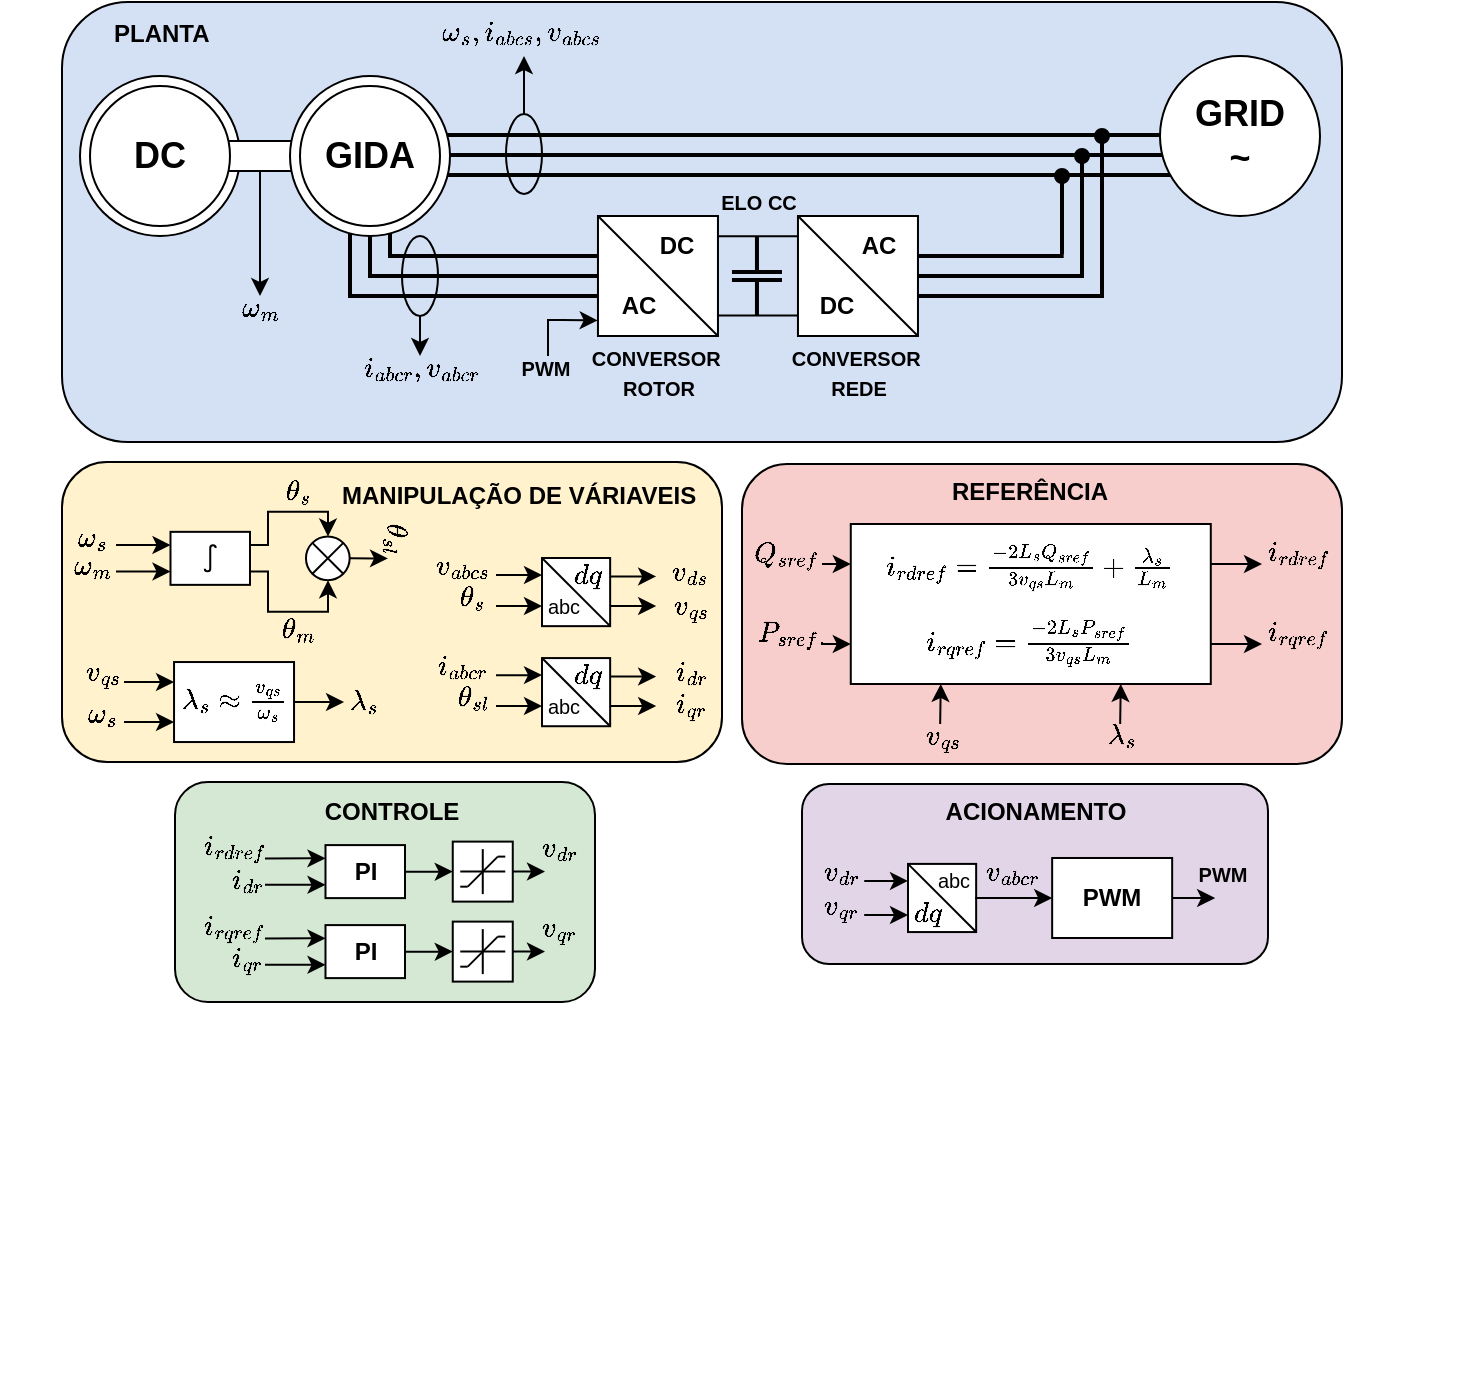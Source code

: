 <mxfile version="24.7.6">
  <diagram name="Página-1" id="I1N_2LX5mgsxKJud5I9W">
    <mxGraphModel dx="1050" dy="591" grid="1" gridSize="10" guides="1" tooltips="1" connect="1" arrows="1" fold="1" page="1" pageScale="1" pageWidth="827" pageHeight="1169" math="1" shadow="0">
      <root>
        <mxCell id="0" />
        <mxCell id="1" parent="0" />
        <mxCell id="CIPANo9I8YFjKITXplau-212" value="" style="rounded=1;whiteSpace=wrap;html=1;fillColor=#FFF2CC;" vertex="1" parent="1">
          <mxGeometry x="120" y="230" width="330" height="150" as="geometry" />
        </mxCell>
        <mxCell id="CIPANo9I8YFjKITXplau-211" value="" style="rounded=1;whiteSpace=wrap;html=1;fillColor=#D4E1F5;" vertex="1" parent="1">
          <mxGeometry x="120" width="640" height="220" as="geometry" />
        </mxCell>
        <mxCell id="xOHgtGZR5Rzq2IbuNZQh-37" value="" style="endArrow=none;html=1;rounded=0;strokeWidth=2;startArrow=oval;startFill=1;" parent="1" edge="1">
          <mxGeometry width="50" height="50" relative="1" as="geometry">
            <mxPoint x="620" y="87" as="sourcePoint" />
            <mxPoint x="620" y="126" as="targetPoint" />
          </mxGeometry>
        </mxCell>
        <mxCell id="xOHgtGZR5Rzq2IbuNZQh-38" value="" style="endArrow=none;html=1;rounded=0;strokeWidth=2;startArrow=oval;startFill=1;" parent="1" edge="1">
          <mxGeometry width="50" height="50" relative="1" as="geometry">
            <mxPoint x="630" y="77" as="sourcePoint" />
            <mxPoint x="630" y="138" as="targetPoint" />
          </mxGeometry>
        </mxCell>
        <mxCell id="xOHgtGZR5Rzq2IbuNZQh-39" value="" style="endArrow=none;html=1;rounded=0;strokeWidth=2;startArrow=oval;startFill=1;" parent="1" edge="1">
          <mxGeometry width="50" height="50" relative="1" as="geometry">
            <mxPoint x="640" y="67" as="sourcePoint" />
            <mxPoint x="640" y="147" as="targetPoint" />
          </mxGeometry>
        </mxCell>
        <mxCell id="xOHgtGZR5Rzq2IbuNZQh-43" value="" style="ellipse;whiteSpace=wrap;html=1;aspect=fixed;" parent="1" vertex="1">
          <mxGeometry x="129" y="37" width="80" height="80" as="geometry" />
        </mxCell>
        <mxCell id="xOHgtGZR5Rzq2IbuNZQh-44" value="" style="shape=process;whiteSpace=wrap;html=1;backgroundOutline=1;" parent="1" vertex="1">
          <mxGeometry x="199" y="69.5" width="40" height="15" as="geometry" />
        </mxCell>
        <mxCell id="xOHgtGZR5Rzq2IbuNZQh-45" value="DC" style="ellipse;whiteSpace=wrap;html=1;aspect=fixed;fontSize=18;fontStyle=1" parent="1" vertex="1">
          <mxGeometry x="134" y="42" width="70" height="70" as="geometry" />
        </mxCell>
        <mxCell id="xOHgtGZR5Rzq2IbuNZQh-9" value="" style="endArrow=none;html=1;rounded=0;strokeWidth=2;" parent="1" edge="1">
          <mxGeometry width="50" height="50" relative="1" as="geometry">
            <mxPoint x="284" y="77" as="sourcePoint" />
            <mxPoint x="284" y="127" as="targetPoint" />
          </mxGeometry>
        </mxCell>
        <mxCell id="xOHgtGZR5Rzq2IbuNZQh-10" value="" style="endArrow=none;html=1;rounded=0;strokeWidth=2;" parent="1" edge="1">
          <mxGeometry width="50" height="50" relative="1" as="geometry">
            <mxPoint x="274" y="77" as="sourcePoint" />
            <mxPoint x="274" y="137" as="targetPoint" />
          </mxGeometry>
        </mxCell>
        <mxCell id="xOHgtGZR5Rzq2IbuNZQh-11" value="" style="endArrow=none;html=1;rounded=0;strokeWidth=2;" parent="1" edge="1">
          <mxGeometry width="50" height="50" relative="1" as="geometry">
            <mxPoint x="264" y="77" as="sourcePoint" />
            <mxPoint x="264" y="147" as="targetPoint" />
          </mxGeometry>
        </mxCell>
        <mxCell id="xOHgtGZR5Rzq2IbuNZQh-112" value="" style="group" parent="1" vertex="1" connectable="0">
          <mxGeometry x="309" y="66.5" width="400" height="20" as="geometry" />
        </mxCell>
        <mxCell id="xOHgtGZR5Rzq2IbuNZQh-3" value="" style="endArrow=none;html=1;rounded=0;strokeWidth=2;" parent="xOHgtGZR5Rzq2IbuNZQh-112" edge="1">
          <mxGeometry width="50" height="50" relative="1" as="geometry">
            <mxPoint as="sourcePoint" />
            <mxPoint x="400" as="targetPoint" />
          </mxGeometry>
        </mxCell>
        <mxCell id="xOHgtGZR5Rzq2IbuNZQh-4" value="" style="endArrow=none;html=1;rounded=0;strokeWidth=2;" parent="xOHgtGZR5Rzq2IbuNZQh-112" edge="1">
          <mxGeometry width="50" height="50" relative="1" as="geometry">
            <mxPoint y="10" as="sourcePoint" />
            <mxPoint x="400" y="10" as="targetPoint" />
          </mxGeometry>
        </mxCell>
        <mxCell id="xOHgtGZR5Rzq2IbuNZQh-5" value="" style="endArrow=none;html=1;rounded=0;strokeWidth=2;" parent="xOHgtGZR5Rzq2IbuNZQh-112" edge="1">
          <mxGeometry width="50" height="50" relative="1" as="geometry">
            <mxPoint y="20" as="sourcePoint" />
            <mxPoint x="400" y="20" as="targetPoint" />
          </mxGeometry>
        </mxCell>
        <mxCell id="xOHgtGZR5Rzq2IbuNZQh-7" value="GRID&lt;div style=&quot;font-size: 18px;&quot;&gt;~&lt;/div&gt;" style="ellipse;whiteSpace=wrap;html=1;aspect=fixed;fontSize=18;fontStyle=1" parent="1" vertex="1">
          <mxGeometry x="669" y="27" width="80" height="80" as="geometry" />
        </mxCell>
        <mxCell id="xOHgtGZR5Rzq2IbuNZQh-40" value="" style="endArrow=none;html=1;rounded=0;strokeWidth=2;" parent="1" edge="1">
          <mxGeometry width="50" height="50" relative="1" as="geometry">
            <mxPoint x="620.843" y="127" as="sourcePoint" />
            <mxPoint x="511.831" y="127" as="targetPoint" />
          </mxGeometry>
        </mxCell>
        <mxCell id="xOHgtGZR5Rzq2IbuNZQh-41" value="" style="endArrow=none;html=1;rounded=0;strokeWidth=2;" parent="1" edge="1">
          <mxGeometry width="50" height="50" relative="1" as="geometry">
            <mxPoint x="630" y="137" as="sourcePoint" />
            <mxPoint x="494" y="137" as="targetPoint" />
          </mxGeometry>
        </mxCell>
        <mxCell id="xOHgtGZR5Rzq2IbuNZQh-42" value="" style="endArrow=none;html=1;rounded=0;strokeWidth=2;" parent="1" edge="1">
          <mxGeometry width="50" height="50" relative="1" as="geometry">
            <mxPoint x="641" y="147" as="sourcePoint" />
            <mxPoint x="509" y="147" as="targetPoint" />
          </mxGeometry>
        </mxCell>
        <mxCell id="xOHgtGZR5Rzq2IbuNZQh-113" value="" style="group" parent="1" vertex="1" connectable="0">
          <mxGeometry x="263" y="127" width="156" height="30" as="geometry" />
        </mxCell>
        <mxCell id="xOHgtGZR5Rzq2IbuNZQh-13" value="" style="endArrow=none;html=1;rounded=0;strokeWidth=2;" parent="xOHgtGZR5Rzq2IbuNZQh-113" edge="1">
          <mxGeometry width="50" height="50" relative="1" as="geometry">
            <mxPoint x="20" as="sourcePoint" />
            <mxPoint x="156" as="targetPoint" />
          </mxGeometry>
        </mxCell>
        <mxCell id="xOHgtGZR5Rzq2IbuNZQh-14" value="" style="endArrow=none;html=1;rounded=0;strokeWidth=2;" parent="xOHgtGZR5Rzq2IbuNZQh-113" edge="1">
          <mxGeometry width="50" height="50" relative="1" as="geometry">
            <mxPoint x="10" y="10" as="sourcePoint" />
            <mxPoint x="156" y="10" as="targetPoint" />
          </mxGeometry>
        </mxCell>
        <mxCell id="xOHgtGZR5Rzq2IbuNZQh-15" value="" style="endArrow=none;html=1;rounded=0;strokeWidth=2;" parent="xOHgtGZR5Rzq2IbuNZQh-113" edge="1">
          <mxGeometry width="50" height="50" relative="1" as="geometry">
            <mxPoint y="20" as="sourcePoint" />
            <mxPoint x="156" y="20" as="targetPoint" />
          </mxGeometry>
        </mxCell>
        <mxCell id="xOHgtGZR5Rzq2IbuNZQh-143" style="edgeStyle=orthogonalEdgeStyle;rounded=0;orthogonalLoop=1;jettySize=auto;html=1;exitX=0.5;exitY=1;exitDx=0;exitDy=0;" parent="xOHgtGZR5Rzq2IbuNZQh-113" source="xOHgtGZR5Rzq2IbuNZQh-138" edge="1">
          <mxGeometry relative="1" as="geometry">
            <mxPoint x="36" y="50" as="targetPoint" />
          </mxGeometry>
        </mxCell>
        <mxCell id="xOHgtGZR5Rzq2IbuNZQh-138" value="" style="ellipse;whiteSpace=wrap;html=1;fillColor=none;" parent="xOHgtGZR5Rzq2IbuNZQh-113" vertex="1">
          <mxGeometry x="27" y="-10" width="18" height="40" as="geometry" />
        </mxCell>
        <mxCell id="xOHgtGZR5Rzq2IbuNZQh-87" value="" style="group;fontStyle=1" parent="1" vertex="1" connectable="0">
          <mxGeometry x="387.98" y="107" width="160" height="60" as="geometry" />
        </mxCell>
        <mxCell id="xOHgtGZR5Rzq2IbuNZQh-24" value="" style="whiteSpace=wrap;html=1;aspect=fixed;" parent="xOHgtGZR5Rzq2IbuNZQh-87" vertex="1">
          <mxGeometry width="60" height="60" as="geometry" />
        </mxCell>
        <mxCell id="xOHgtGZR5Rzq2IbuNZQh-27" value="" style="endArrow=none;html=1;rounded=0;entryX=0;entryY=0;entryDx=0;entryDy=0;exitX=1;exitY=1;exitDx=0;exitDy=0;" parent="xOHgtGZR5Rzq2IbuNZQh-87" source="xOHgtGZR5Rzq2IbuNZQh-24" target="xOHgtGZR5Rzq2IbuNZQh-24" edge="1">
          <mxGeometry width="50" height="50" relative="1" as="geometry">
            <mxPoint x="20" y="20" as="sourcePoint" />
            <mxPoint x="70" y="-30" as="targetPoint" />
          </mxGeometry>
        </mxCell>
        <mxCell id="xOHgtGZR5Rzq2IbuNZQh-29" value="" style="endArrow=none;html=1;rounded=0;entryX=-0.002;entryY=0.169;entryDx=0;entryDy=0;entryPerimeter=0;exitX=1.007;exitY=0.169;exitDx=0;exitDy=0;exitPerimeter=0;" parent="xOHgtGZR5Rzq2IbuNZQh-87" source="xOHgtGZR5Rzq2IbuNZQh-24" target="xOHgtGZR5Rzq2IbuNZQh-26" edge="1">
          <mxGeometry width="50" height="50" relative="1" as="geometry">
            <mxPoint x="20" y="80" as="sourcePoint" />
            <mxPoint x="70" y="30" as="targetPoint" />
          </mxGeometry>
        </mxCell>
        <mxCell id="xOHgtGZR5Rzq2IbuNZQh-30" value="" style="endArrow=none;html=1;rounded=0;entryX=-0.002;entryY=0.169;entryDx=0;entryDy=0;entryPerimeter=0;exitX=1.007;exitY=0.169;exitDx=0;exitDy=0;exitPerimeter=0;" parent="xOHgtGZR5Rzq2IbuNZQh-87" edge="1">
          <mxGeometry width="50" height="50" relative="1" as="geometry">
            <mxPoint x="60" y="49.71" as="sourcePoint" />
            <mxPoint x="100" y="49.71" as="targetPoint" />
          </mxGeometry>
        </mxCell>
        <mxCell id="xOHgtGZR5Rzq2IbuNZQh-34" value="" style="pointerEvents=1;verticalLabelPosition=bottom;shadow=0;dashed=0;align=center;html=1;verticalAlign=top;shape=mxgraph.electrical.capacitors.capacitor_1;strokeWidth=2;rotation=90;" parent="xOHgtGZR5Rzq2IbuNZQh-87" vertex="1">
          <mxGeometry x="59.5" y="17.5" width="40" height="25" as="geometry" />
        </mxCell>
        <mxCell id="xOHgtGZR5Rzq2IbuNZQh-26" value="" style="whiteSpace=wrap;html=1;aspect=fixed;" parent="xOHgtGZR5Rzq2IbuNZQh-87" vertex="1">
          <mxGeometry x="100" width="60" height="60" as="geometry" />
        </mxCell>
        <mxCell id="xOHgtGZR5Rzq2IbuNZQh-28" value="" style="endArrow=none;html=1;rounded=0;entryX=0;entryY=0;entryDx=0;entryDy=0;exitX=1;exitY=1;exitDx=0;exitDy=0;" parent="xOHgtGZR5Rzq2IbuNZQh-87" edge="1">
          <mxGeometry width="50" height="50" relative="1" as="geometry">
            <mxPoint x="160" y="60" as="sourcePoint" />
            <mxPoint x="100" as="targetPoint" />
          </mxGeometry>
        </mxCell>
        <mxCell id="CIPANo9I8YFjKITXplau-1" value="AC" style="text;html=1;align=center;verticalAlign=middle;resizable=0;points=[];autosize=1;strokeColor=none;fillColor=none;fontStyle=1" vertex="1" parent="xOHgtGZR5Rzq2IbuNZQh-87">
          <mxGeometry y="30" width="40" height="30" as="geometry" />
        </mxCell>
        <mxCell id="CIPANo9I8YFjKITXplau-11" value="DC" style="text;html=1;align=center;verticalAlign=middle;resizable=0;points=[];autosize=1;strokeColor=none;fillColor=none;fontStyle=1" vertex="1" parent="xOHgtGZR5Rzq2IbuNZQh-87">
          <mxGeometry x="19.5" width="40" height="30" as="geometry" />
        </mxCell>
        <mxCell id="CIPANo9I8YFjKITXplau-12" value="AC" style="text;html=1;align=center;verticalAlign=middle;resizable=0;points=[];autosize=1;strokeColor=none;fillColor=none;fontStyle=1" vertex="1" parent="xOHgtGZR5Rzq2IbuNZQh-87">
          <mxGeometry x="120" width="40" height="30" as="geometry" />
        </mxCell>
        <mxCell id="CIPANo9I8YFjKITXplau-13" value="DC" style="text;html=1;align=center;verticalAlign=middle;resizable=0;points=[];autosize=1;strokeColor=none;fillColor=none;fontStyle=1" vertex="1" parent="xOHgtGZR5Rzq2IbuNZQh-87">
          <mxGeometry x="99.5" y="30" width="40" height="30" as="geometry" />
        </mxCell>
        <mxCell id="CIPANo9I8YFjKITXplau-36" value="&lt;font style=&quot;font-size: 10px;&quot;&gt;&lt;b&gt;ELO CC&lt;/b&gt;&lt;/font&gt;" style="text;html=1;align=center;verticalAlign=middle;resizable=0;points=[];autosize=1;strokeColor=none;fillColor=none;" vertex="1" parent="xOHgtGZR5Rzq2IbuNZQh-87">
          <mxGeometry x="50" y="-22" width="60" height="30" as="geometry" />
        </mxCell>
        <mxCell id="xOHgtGZR5Rzq2IbuNZQh-55" value="" style="group" parent="1" vertex="1" connectable="0">
          <mxGeometry x="234" y="37" width="80" height="80" as="geometry" />
        </mxCell>
        <mxCell id="xOHgtGZR5Rzq2IbuNZQh-2" value="" style="ellipse;whiteSpace=wrap;html=1;aspect=fixed;" parent="xOHgtGZR5Rzq2IbuNZQh-55" vertex="1">
          <mxGeometry width="80" height="80" as="geometry" />
        </mxCell>
        <mxCell id="xOHgtGZR5Rzq2IbuNZQh-46" value="GIDA" style="ellipse;whiteSpace=wrap;html=1;aspect=fixed;fontSize=18;fontStyle=1" parent="xOHgtGZR5Rzq2IbuNZQh-55" vertex="1">
          <mxGeometry x="5" y="5" width="70" height="70" as="geometry" />
        </mxCell>
        <mxCell id="xOHgtGZR5Rzq2IbuNZQh-89" style="edgeStyle=orthogonalEdgeStyle;rounded=0;orthogonalLoop=1;jettySize=auto;html=1;" parent="1" target="xOHgtGZR5Rzq2IbuNZQh-94" edge="1">
          <mxGeometry relative="1" as="geometry" />
        </mxCell>
        <mxCell id="xOHgtGZR5Rzq2IbuNZQh-142" style="edgeStyle=orthogonalEdgeStyle;rounded=0;orthogonalLoop=1;jettySize=auto;html=1;exitX=0.5;exitY=0;exitDx=0;exitDy=0;" parent="1" source="xOHgtGZR5Rzq2IbuNZQh-139" edge="1">
          <mxGeometry relative="1" as="geometry">
            <mxPoint x="351" y="27" as="targetPoint" />
          </mxGeometry>
        </mxCell>
        <mxCell id="xOHgtGZR5Rzq2IbuNZQh-139" value="" style="ellipse;whiteSpace=wrap;html=1;fillColor=none;" parent="1" vertex="1">
          <mxGeometry x="342" y="56" width="18" height="40" as="geometry" />
        </mxCell>
        <mxCell id="xOHgtGZR5Rzq2IbuNZQh-147" value="\(\omega_s, i_{abcs}, v_{abcs}\)" style="text;html=1;align=center;verticalAlign=middle;resizable=0;points=[];autosize=1;strokeColor=none;fillColor=none;" parent="1" vertex="1">
          <mxGeometry x="254" width="190" height="30" as="geometry" />
        </mxCell>
        <mxCell id="xOHgtGZR5Rzq2IbuNZQh-148" value="\(&amp;nbsp;i_{abcr}, v_{abcr}\)" style="text;html=1;align=center;verticalAlign=middle;resizable=0;points=[];autosize=1;strokeColor=none;fillColor=none;" parent="1" vertex="1">
          <mxGeometry x="234" y="168" width="130" height="30" as="geometry" />
        </mxCell>
        <mxCell id="xOHgtGZR5Rzq2IbuNZQh-149" value="\(\omega_m\)" style="text;html=1;align=center;verticalAlign=middle;resizable=0;points=[];autosize=1;strokeColor=none;fillColor=none;" parent="1" vertex="1">
          <mxGeometry x="174" y="138" width="90" height="30" as="geometry" />
        </mxCell>
        <mxCell id="CIPANo9I8YFjKITXplau-37" value="&lt;font style=&quot;font-size: 10px;&quot;&gt;&lt;b&gt;CONVERSOR&amp;nbsp;&lt;/b&gt;&lt;/font&gt;&lt;div&gt;&lt;font style=&quot;font-size: 10px;&quot;&gt;&lt;b&gt;ROTOR&lt;/b&gt;&lt;/font&gt;&lt;/div&gt;" style="text;html=1;align=center;verticalAlign=middle;resizable=0;points=[];autosize=1;strokeColor=none;fillColor=none;" vertex="1" parent="1">
          <mxGeometry x="372.98" y="165" width="90" height="40" as="geometry" />
        </mxCell>
        <mxCell id="CIPANo9I8YFjKITXplau-38" value="&lt;font style=&quot;font-size: 10px;&quot;&gt;&lt;b&gt;CONVERSOR&amp;nbsp;&lt;/b&gt;&lt;/font&gt;&lt;div&gt;&lt;b style=&quot;font-size: 10px; background-color: initial;&quot;&gt;REDE&lt;/b&gt;&lt;/div&gt;" style="text;html=1;align=center;verticalAlign=middle;resizable=0;points=[];autosize=1;strokeColor=none;fillColor=none;" vertex="1" parent="1">
          <mxGeometry x="472.98" y="165" width="90" height="40" as="geometry" />
        </mxCell>
        <mxCell id="xOHgtGZR5Rzq2IbuNZQh-144" style="edgeStyle=orthogonalEdgeStyle;rounded=0;orthogonalLoop=1;jettySize=auto;html=1;exitX=0.5;exitY=1;exitDx=0;exitDy=0;" parent="1" source="xOHgtGZR5Rzq2IbuNZQh-44" edge="1">
          <mxGeometry relative="1" as="geometry">
            <mxPoint x="219" y="147" as="targetPoint" />
            <mxPoint x="201.47" y="91.5" as="sourcePoint" />
          </mxGeometry>
        </mxCell>
        <mxCell id="CIPANo9I8YFjKITXplau-90" value="" style="group" vertex="1" connectable="0" parent="1">
          <mxGeometry x="279.999" y="267" width="396.001" height="419.72" as="geometry" />
        </mxCell>
        <mxCell id="CIPANo9I8YFjKITXplau-61" value="" style="group" vertex="1" connectable="0" parent="CIPANo9I8YFjKITXplau-90">
          <mxGeometry width="396.001" height="419.72" as="geometry" />
        </mxCell>
        <mxCell id="xOHgtGZR5Rzq2IbuNZQh-136" value="" style="group" parent="CIPANo9I8YFjKITXplau-61" vertex="1" connectable="0">
          <mxGeometry x="80.001" y="11.0" width="316" height="408.72" as="geometry" />
        </mxCell>
        <mxCell id="CIPANo9I8YFjKITXplau-55" style="edgeStyle=orthogonalEdgeStyle;rounded=0;orthogonalLoop=1;jettySize=auto;html=1;exitX=0;exitY=0.25;exitDx=0;exitDy=0;startArrow=classic;startFill=1;endArrow=none;endFill=0;" edge="1" parent="xOHgtGZR5Rzq2IbuNZQh-136" source="xOHgtGZR5Rzq2IbuNZQh-94">
          <mxGeometry relative="1" as="geometry">
            <mxPoint x="-23.0" y="8.539" as="targetPoint" />
          </mxGeometry>
        </mxCell>
        <mxCell id="xOHgtGZR5Rzq2IbuNZQh-94" value="" style="whiteSpace=wrap;html=1;aspect=fixed;" parent="xOHgtGZR5Rzq2IbuNZQh-136" vertex="1">
          <mxGeometry width="34.077" height="34.077" as="geometry" />
        </mxCell>
        <mxCell id="xOHgtGZR5Rzq2IbuNZQh-95" value="" style="endArrow=none;html=1;rounded=0;entryX=0;entryY=0;entryDx=0;entryDy=0;exitX=1;exitY=1;exitDx=0;exitDy=0;" parent="xOHgtGZR5Rzq2IbuNZQh-136" source="xOHgtGZR5Rzq2IbuNZQh-94" target="xOHgtGZR5Rzq2IbuNZQh-94" edge="1">
          <mxGeometry width="50" height="50" relative="1" as="geometry">
            <mxPoint x="11.359" y="11.359" as="sourcePoint" />
            <mxPoint x="39.757" y="-17.039" as="targetPoint" />
          </mxGeometry>
        </mxCell>
        <mxCell id="xOHgtGZR5Rzq2IbuNZQh-174" value="abc" style="text;html=1;align=center;verticalAlign=middle;whiteSpace=wrap;rounded=0;fontSize=10;" parent="xOHgtGZR5Rzq2IbuNZQh-136" vertex="1">
          <mxGeometry x="0.002" y="21.997" width="21.88" height="4.08" as="geometry" />
        </mxCell>
        <mxCell id="xOHgtGZR5Rzq2IbuNZQh-177" value="\(dq\)" style="text;html=1;align=center;verticalAlign=middle;resizable=0;points=[];autosize=1;strokeColor=none;fillColor=none;" parent="xOHgtGZR5Rzq2IbuNZQh-136" vertex="1">
          <mxGeometry x="-2" y="-6.0" width="50" height="30" as="geometry" />
        </mxCell>
        <mxCell id="CIPANo9I8YFjKITXplau-57" style="edgeStyle=orthogonalEdgeStyle;rounded=0;orthogonalLoop=1;jettySize=auto;html=1;exitX=0;exitY=0.25;exitDx=0;exitDy=0;startArrow=classic;startFill=1;endArrow=none;endFill=0;" edge="1" parent="xOHgtGZR5Rzq2IbuNZQh-136">
          <mxGeometry relative="1" as="geometry">
            <mxPoint x="34.08" y="23.539" as="targetPoint" />
            <mxPoint x="57.08" y="24" as="sourcePoint" />
          </mxGeometry>
        </mxCell>
        <mxCell id="CIPANo9I8YFjKITXplau-58" style="edgeStyle=orthogonalEdgeStyle;rounded=0;orthogonalLoop=1;jettySize=auto;html=1;exitX=0;exitY=0.25;exitDx=0;exitDy=0;startArrow=classic;startFill=1;endArrow=none;endFill=0;" edge="1" parent="xOHgtGZR5Rzq2IbuNZQh-136">
          <mxGeometry relative="1" as="geometry">
            <mxPoint x="34.08" y="8.769" as="targetPoint" />
            <mxPoint x="57.08" y="9.23" as="sourcePoint" />
          </mxGeometry>
        </mxCell>
        <mxCell id="CIPANo9I8YFjKITXplau-59" value="\(v_{ds}\)" style="text;html=1;align=center;verticalAlign=middle;resizable=0;points=[];autosize=1;strokeColor=none;fillColor=none;" vertex="1" parent="xOHgtGZR5Rzq2IbuNZQh-136">
          <mxGeometry x="39.079" y="-8.0" width="70" height="30" as="geometry" />
        </mxCell>
        <mxCell id="CIPANo9I8YFjKITXplau-60" value="\(v_{qs}\)" style="text;html=1;align=center;verticalAlign=middle;resizable=0;points=[];autosize=1;strokeColor=none;fillColor=none;" vertex="1" parent="xOHgtGZR5Rzq2IbuNZQh-136">
          <mxGeometry x="39.079" y="9.04" width="70" height="30" as="geometry" />
        </mxCell>
        <mxCell id="CIPANo9I8YFjKITXplau-49" value="\(v_{abcs}\)" style="text;html=1;align=center;verticalAlign=middle;resizable=0;points=[];autosize=1;strokeColor=none;fillColor=none;" vertex="1" parent="CIPANo9I8YFjKITXplau-61">
          <mxGeometry width="80" height="30" as="geometry" />
        </mxCell>
        <mxCell id="CIPANo9I8YFjKITXplau-51" value="\(\theta_{s}\)" style="text;html=1;align=center;verticalAlign=middle;resizable=0;points=[];autosize=1;strokeColor=none;fillColor=none;" vertex="1" parent="CIPANo9I8YFjKITXplau-61">
          <mxGeometry x="2.842e-14" y="16.08" width="90" height="30" as="geometry" />
        </mxCell>
        <mxCell id="CIPANo9I8YFjKITXplau-56" style="edgeStyle=orthogonalEdgeStyle;rounded=0;orthogonalLoop=1;jettySize=auto;html=1;exitX=0;exitY=0.25;exitDx=0;exitDy=0;startArrow=classic;startFill=1;endArrow=none;endFill=0;" edge="1" parent="CIPANo9I8YFjKITXplau-61">
          <mxGeometry relative="1" as="geometry">
            <mxPoint x="57.001" y="34.538" as="targetPoint" />
            <mxPoint x="80.001" y="35.0" as="sourcePoint" />
          </mxGeometry>
        </mxCell>
        <mxCell id="CIPANo9I8YFjKITXplau-62" value="" style="group" vertex="1" connectable="0" parent="CIPANo9I8YFjKITXplau-90">
          <mxGeometry y="50.04" width="194.08" height="50.04" as="geometry" />
        </mxCell>
        <mxCell id="CIPANo9I8YFjKITXplau-63" value="" style="group" vertex="1" connectable="0" parent="CIPANo9I8YFjKITXplau-62">
          <mxGeometry x="80.001" y="11.0" width="114.079" height="39.04" as="geometry" />
        </mxCell>
        <mxCell id="CIPANo9I8YFjKITXplau-64" style="edgeStyle=orthogonalEdgeStyle;rounded=0;orthogonalLoop=1;jettySize=auto;html=1;exitX=0;exitY=0.25;exitDx=0;exitDy=0;startArrow=classic;startFill=1;endArrow=none;endFill=0;" edge="1" parent="CIPANo9I8YFjKITXplau-63" source="CIPANo9I8YFjKITXplau-65">
          <mxGeometry relative="1" as="geometry">
            <mxPoint x="-23.0" y="8.539" as="targetPoint" />
          </mxGeometry>
        </mxCell>
        <mxCell id="CIPANo9I8YFjKITXplau-65" value="" style="whiteSpace=wrap;html=1;aspect=fixed;" vertex="1" parent="CIPANo9I8YFjKITXplau-63">
          <mxGeometry width="34.077" height="34.077" as="geometry" />
        </mxCell>
        <mxCell id="CIPANo9I8YFjKITXplau-66" value="" style="endArrow=none;html=1;rounded=0;entryX=0;entryY=0;entryDx=0;entryDy=0;exitX=1;exitY=1;exitDx=0;exitDy=0;" edge="1" parent="CIPANo9I8YFjKITXplau-63" source="CIPANo9I8YFjKITXplau-65" target="CIPANo9I8YFjKITXplau-65">
          <mxGeometry width="50" height="50" relative="1" as="geometry">
            <mxPoint x="11.359" y="11.359" as="sourcePoint" />
            <mxPoint x="39.757" y="-17.039" as="targetPoint" />
          </mxGeometry>
        </mxCell>
        <mxCell id="CIPANo9I8YFjKITXplau-67" value="abc" style="text;html=1;align=center;verticalAlign=middle;whiteSpace=wrap;rounded=0;fontSize=10;" vertex="1" parent="CIPANo9I8YFjKITXplau-63">
          <mxGeometry x="0.002" y="21.997" width="21.88" height="4.08" as="geometry" />
        </mxCell>
        <mxCell id="CIPANo9I8YFjKITXplau-68" value="\(dq\)" style="text;html=1;align=center;verticalAlign=middle;resizable=0;points=[];autosize=1;strokeColor=none;fillColor=none;" vertex="1" parent="CIPANo9I8YFjKITXplau-63">
          <mxGeometry x="-2" y="-6.0" width="50" height="30" as="geometry" />
        </mxCell>
        <mxCell id="CIPANo9I8YFjKITXplau-69" style="edgeStyle=orthogonalEdgeStyle;rounded=0;orthogonalLoop=1;jettySize=auto;html=1;exitX=0;exitY=0.25;exitDx=0;exitDy=0;startArrow=classic;startFill=1;endArrow=none;endFill=0;" edge="1" parent="CIPANo9I8YFjKITXplau-63">
          <mxGeometry relative="1" as="geometry">
            <mxPoint x="34.08" y="23.539" as="targetPoint" />
            <mxPoint x="57.08" y="24" as="sourcePoint" />
          </mxGeometry>
        </mxCell>
        <mxCell id="CIPANo9I8YFjKITXplau-70" style="edgeStyle=orthogonalEdgeStyle;rounded=0;orthogonalLoop=1;jettySize=auto;html=1;exitX=0;exitY=0.25;exitDx=0;exitDy=0;startArrow=classic;startFill=1;endArrow=none;endFill=0;" edge="1" parent="CIPANo9I8YFjKITXplau-63">
          <mxGeometry relative="1" as="geometry">
            <mxPoint x="34.08" y="8.769" as="targetPoint" />
            <mxPoint x="57.08" y="9.23" as="sourcePoint" />
          </mxGeometry>
        </mxCell>
        <mxCell id="CIPANo9I8YFjKITXplau-71" value="\(i_{dr}\)" style="text;html=1;align=center;verticalAlign=middle;resizable=0;points=[];autosize=1;strokeColor=none;fillColor=none;" vertex="1" parent="CIPANo9I8YFjKITXplau-63">
          <mxGeometry x="39.079" y="-8.0" width="70" height="30" as="geometry" />
        </mxCell>
        <mxCell id="CIPANo9I8YFjKITXplau-72" value="\(i_{qr}\)" style="text;html=1;align=center;verticalAlign=middle;resizable=0;points=[];autosize=1;strokeColor=none;fillColor=none;" vertex="1" parent="CIPANo9I8YFjKITXplau-63">
          <mxGeometry x="39.079" y="9.04" width="70" height="30" as="geometry" />
        </mxCell>
        <mxCell id="CIPANo9I8YFjKITXplau-73" value="\(i_{abcr}\)" style="text;html=1;align=center;verticalAlign=middle;resizable=0;points=[];autosize=1;strokeColor=none;fillColor=none;" vertex="1" parent="CIPANo9I8YFjKITXplau-62">
          <mxGeometry width="80" height="30" as="geometry" />
        </mxCell>
        <mxCell id="CIPANo9I8YFjKITXplau-74" value="\(\theta_{sl}\)" style="text;html=1;align=center;verticalAlign=middle;resizable=0;points=[];autosize=1;strokeColor=none;fillColor=none;" vertex="1" parent="CIPANo9I8YFjKITXplau-62">
          <mxGeometry x="2.842e-14" y="16.08" width="90" height="30" as="geometry" />
        </mxCell>
        <mxCell id="CIPANo9I8YFjKITXplau-75" style="edgeStyle=orthogonalEdgeStyle;rounded=0;orthogonalLoop=1;jettySize=auto;html=1;exitX=0;exitY=0.25;exitDx=0;exitDy=0;startArrow=classic;startFill=1;endArrow=none;endFill=0;" edge="1" parent="CIPANo9I8YFjKITXplau-62">
          <mxGeometry relative="1" as="geometry">
            <mxPoint x="57.001" y="34.538" as="targetPoint" />
            <mxPoint x="80.001" y="35.0" as="sourcePoint" />
          </mxGeometry>
        </mxCell>
        <mxCell id="CIPANo9I8YFjKITXplau-132" value="" style="group" vertex="1" connectable="0" parent="1">
          <mxGeometry x="89.999" y="320" width="226.02" height="51.39" as="geometry" />
        </mxCell>
        <mxCell id="CIPANo9I8YFjKITXplau-115" style="edgeStyle=orthogonalEdgeStyle;rounded=0;orthogonalLoop=1;jettySize=auto;html=1;exitX=0;exitY=0.25;exitDx=0;exitDy=0;startArrow=classic;startFill=1;endArrow=none;endFill=0;" edge="1" parent="CIPANo9I8YFjKITXplau-132" source="CIPANo9I8YFjKITXplau-96">
          <mxGeometry relative="1" as="geometry">
            <mxPoint x="61.021" y="20.057" as="targetPoint" />
          </mxGeometry>
        </mxCell>
        <mxCell id="CIPANo9I8YFjKITXplau-116" style="edgeStyle=orthogonalEdgeStyle;rounded=0;orthogonalLoop=1;jettySize=auto;html=1;exitX=0;exitY=0.75;exitDx=0;exitDy=0;startArrow=classic;startFill=1;endArrow=none;endFill=0;" edge="1" parent="CIPANo9I8YFjKITXplau-132" source="CIPANo9I8YFjKITXplau-96">
          <mxGeometry relative="1" as="geometry">
            <mxPoint x="61.021" y="40.057" as="targetPoint" />
          </mxGeometry>
        </mxCell>
        <mxCell id="CIPANo9I8YFjKITXplau-120" style="edgeStyle=orthogonalEdgeStyle;rounded=0;orthogonalLoop=1;jettySize=auto;html=1;" edge="1" parent="CIPANo9I8YFjKITXplau-132" source="CIPANo9I8YFjKITXplau-96">
          <mxGeometry relative="1" as="geometry">
            <mxPoint x="171.021" y="30.02" as="targetPoint" />
          </mxGeometry>
        </mxCell>
        <mxCell id="CIPANo9I8YFjKITXplau-96" value="\(\lambda_s \approx \frac{v_{qs}}{\omega_s}\)" style="rounded=0;whiteSpace=wrap;html=1;" vertex="1" parent="CIPANo9I8YFjKITXplau-132">
          <mxGeometry x="86.021" y="10.02" width="60" height="40" as="geometry" />
        </mxCell>
        <mxCell id="CIPANo9I8YFjKITXplau-117" value="&lt;span style=&quot;text-wrap: wrap;&quot;&gt;\(v_{qs}\)&lt;/span&gt;" style="text;html=1;align=center;verticalAlign=middle;resizable=0;points=[];autosize=1;strokeColor=none;fillColor=none;" vertex="1" parent="CIPANo9I8YFjKITXplau-132">
          <mxGeometry x="15" width="70" height="30" as="geometry" />
        </mxCell>
        <mxCell id="CIPANo9I8YFjKITXplau-119" value="&lt;span style=&quot;text-wrap: wrap;&quot;&gt;\(\omega_{s}\)&lt;/span&gt;" style="text;html=1;align=center;verticalAlign=middle;resizable=0;points=[];autosize=1;strokeColor=none;fillColor=none;" vertex="1" parent="CIPANo9I8YFjKITXplau-132">
          <mxGeometry y="21.39" width="100" height="30" as="geometry" />
        </mxCell>
        <mxCell id="CIPANo9I8YFjKITXplau-121" value="&lt;span style=&quot;text-wrap: wrap;&quot;&gt;\(\lambda_s\)&lt;/span&gt;" style="text;html=1;align=center;verticalAlign=middle;resizable=0;points=[];autosize=1;strokeColor=none;fillColor=none;" vertex="1" parent="CIPANo9I8YFjKITXplau-132">
          <mxGeometry x="136.02" y="15.02" width="90" height="30" as="geometry" />
        </mxCell>
        <mxCell id="CIPANo9I8YFjKITXplau-204" style="edgeStyle=orthogonalEdgeStyle;rounded=0;orthogonalLoop=1;jettySize=auto;html=1;entryX=-0.003;entryY=0.74;entryDx=0;entryDy=0;entryPerimeter=0;endSize=6;startSize=6;targetPerimeterSpacing=0;sourcePerimeterSpacing=0;" edge="1" parent="1">
          <mxGeometry relative="1" as="geometry">
            <mxPoint x="363" y="177" as="sourcePoint" />
            <mxPoint x="387.86" y="159.2" as="targetPoint" />
            <Array as="points">
              <mxPoint x="363" y="159" />
              <mxPoint x="370" y="159" />
            </Array>
          </mxGeometry>
        </mxCell>
        <mxCell id="CIPANo9I8YFjKITXplau-205" value="PWM" style="text;html=1;align=center;verticalAlign=middle;whiteSpace=wrap;rounded=0;fontSize=10;fontStyle=1" vertex="1" parent="1">
          <mxGeometry x="351.102" y="180.957" width="21.88" height="4.08" as="geometry" />
        </mxCell>
        <mxCell id="CIPANo9I8YFjKITXplau-209" value="&lt;span style=&quot;color: rgb(0, 0, 0); font-family: Helvetica; font-size: 12px; font-style: normal; font-variant-ligatures: normal; font-variant-caps: normal; letter-spacing: normal; orphans: 2; text-align: center; text-indent: 0px; text-transform: none; widows: 2; word-spacing: 0px; -webkit-text-stroke-width: 0px; white-space: normal; text-decoration-thickness: initial; text-decoration-style: initial; text-decoration-color: initial; float: none; display: inline !important;&quot;&gt;MANIPULAÇÃO DE VÁRIAVEIS&lt;/span&gt;" style="text;whiteSpace=wrap;html=1;fontStyle=1;labelBackgroundColor=#FFF2CC;" vertex="1" parent="1">
          <mxGeometry x="257.84" y="233.25" width="180" height="40" as="geometry" />
        </mxCell>
        <mxCell id="CIPANo9I8YFjKITXplau-210" value="&lt;span style=&quot;color: rgb(0, 0, 0); font-family: Helvetica; font-size: 12px; font-style: normal; font-variant-ligatures: normal; font-variant-caps: normal; letter-spacing: normal; orphans: 2; text-align: center; text-indent: 0px; text-transform: none; widows: 2; word-spacing: 0px; -webkit-text-stroke-width: 0px; white-space: normal; text-decoration-thickness: initial; text-decoration-style: initial; text-decoration-color: initial; float: none; display: inline !important;&quot;&gt;PLANTA&lt;/span&gt;" style="text;whiteSpace=wrap;html=1;fontStyle=1;labelBackgroundColor=#D4E1F5;" vertex="1" parent="1">
          <mxGeometry x="144" y="2" width="120" height="40" as="geometry" />
        </mxCell>
        <mxCell id="CIPANo9I8YFjKITXplau-196" style="edgeStyle=orthogonalEdgeStyle;rounded=0;orthogonalLoop=1;jettySize=auto;html=1;exitX=1;exitY=0.5;exitDx=0;exitDy=0;" edge="1" parent="1" source="CIPANo9I8YFjKITXplau-186">
          <mxGeometry relative="1" as="geometry">
            <mxPoint x="283" y="277.92" as="targetPoint" />
          </mxGeometry>
        </mxCell>
        <mxCell id="CIPANo9I8YFjKITXplau-186" value="" style="ellipse;whiteSpace=wrap;html=1;aspect=fixed;" vertex="1" parent="1">
          <mxGeometry x="241.982" y="267.25" width="21.855" height="21.855" as="geometry" />
        </mxCell>
        <mxCell id="CIPANo9I8YFjKITXplau-187" value="" style="endArrow=none;html=1;rounded=0;entryX=0;entryY=0;entryDx=0;entryDy=0;exitX=1;exitY=1;exitDx=0;exitDy=0;" edge="1" parent="1" source="CIPANo9I8YFjKITXplau-186" target="CIPANo9I8YFjKITXplau-186">
          <mxGeometry width="50" height="50" relative="1" as="geometry">
            <mxPoint x="274.667" y="280.231" as="sourcePoint" />
            <mxPoint x="315.052" y="240.594" as="targetPoint" />
          </mxGeometry>
        </mxCell>
        <mxCell id="CIPANo9I8YFjKITXplau-188" value="" style="endArrow=none;html=1;rounded=0;entryX=1;entryY=0;entryDx=0;entryDy=0;exitX=0;exitY=1;exitDx=0;exitDy=0;" edge="1" parent="1" source="CIPANo9I8YFjKITXplau-186" target="CIPANo9I8YFjKITXplau-186">
          <mxGeometry width="50" height="50" relative="1" as="geometry">
            <mxPoint x="268.897" y="309.959" as="sourcePoint" />
            <mxPoint x="326.591" y="254.908" as="targetPoint" />
          </mxGeometry>
        </mxCell>
        <mxCell id="CIPANo9I8YFjKITXplau-189" style="edgeStyle=orthogonalEdgeStyle;rounded=0;orthogonalLoop=1;jettySize=auto;html=1;exitX=0;exitY=0.75;exitDx=0;exitDy=0;endArrow=none;endFill=0;startArrow=classic;startFill=1;" edge="1" parent="1" source="CIPANo9I8YFjKITXplau-191">
          <mxGeometry relative="1" as="geometry">
            <mxPoint x="147" y="284.695" as="targetPoint" />
          </mxGeometry>
        </mxCell>
        <mxCell id="CIPANo9I8YFjKITXplau-190" style="edgeStyle=orthogonalEdgeStyle;rounded=0;orthogonalLoop=1;jettySize=auto;html=1;exitX=0;exitY=0.25;exitDx=0;exitDy=0;endArrow=none;endFill=0;startArrow=classic;startFill=1;" edge="1" parent="1" source="CIPANo9I8YFjKITXplau-191">
          <mxGeometry relative="1" as="geometry">
            <mxPoint x="147" y="271.591" as="targetPoint" />
          </mxGeometry>
        </mxCell>
        <mxCell id="CIPANo9I8YFjKITXplau-193" style="edgeStyle=orthogonalEdgeStyle;rounded=0;orthogonalLoop=1;jettySize=auto;html=1;exitX=1;exitY=0.25;exitDx=0;exitDy=0;entryX=0.5;entryY=0;entryDx=0;entryDy=0;" edge="1" parent="1" source="CIPANo9I8YFjKITXplau-191" target="CIPANo9I8YFjKITXplau-186">
          <mxGeometry relative="1" as="geometry">
            <Array as="points">
              <mxPoint x="223" y="271.92" />
              <mxPoint x="223" y="254.92" />
              <mxPoint x="253" y="254.92" />
              <mxPoint x="253" y="266.92" />
            </Array>
          </mxGeometry>
        </mxCell>
        <mxCell id="CIPANo9I8YFjKITXplau-194" style="edgeStyle=orthogonalEdgeStyle;rounded=0;orthogonalLoop=1;jettySize=auto;html=1;exitX=1;exitY=0.75;exitDx=0;exitDy=0;entryX=0.5;entryY=1;entryDx=0;entryDy=0;" edge="1" parent="1" source="CIPANo9I8YFjKITXplau-191" target="CIPANo9I8YFjKITXplau-186">
          <mxGeometry relative="1" as="geometry">
            <Array as="points">
              <mxPoint x="223" y="284.92" />
              <mxPoint x="223" y="304.92" />
              <mxPoint x="253" y="304.92" />
              <mxPoint x="253" y="288.92" />
            </Array>
          </mxGeometry>
        </mxCell>
        <mxCell id="CIPANo9I8YFjKITXplau-191" value="" style="rounded=0;whiteSpace=wrap;html=1;fontStyle=1" vertex="1" parent="1">
          <mxGeometry x="174.245" y="264.921" width="39.757" height="26.505" as="geometry" />
        </mxCell>
        <mxCell id="CIPANo9I8YFjKITXplau-197" value="" style="verticalLabelPosition=bottom;shadow=0;dashed=0;align=center;html=1;verticalAlign=top;shape=stencil(xVRRboMwDD1NPpkgUQ8wsU3aMVxqIFpIkEkLvf0CIVpTCqL9mcRH/B72s52nMJF3NbTIeApdi4Vl4oNxfgGScFQO5o6pPXhIfaihQY98a4sVgTXkmc6S+cFenuycInWNJK1n+9sy4pOl7w4cP5EXRmsnLo3uIuaGd7VBahvpS8196dapNGiRPD43OszR28HH14hl/OsZLXO2r4hlL4lJne3RiscKys8Ptkcs2ycmcoesXafIS0POMeasTw9bLKVS3kQbc7Qw2mtBBLoxF/xr+25JYnNHoQRQ4Q4KqMLEnZNSQRXthEL1sAa63gFdj9guE0Pe/NeQwCC7hIyFcVuPrnVfx0pqXJYPHvyvobNoaJHuHnq748ljKy5w79maf6a0hQEn1L+BE/AL);aspect=fixed;" vertex="1" parent="1">
          <mxGeometry x="180.498" y="265.173" width="27.25" height="26" as="geometry" />
        </mxCell>
        <mxCell id="CIPANo9I8YFjKITXplau-42" value="\(\theta_{s}\)" style="text;html=1;align=center;verticalAlign=middle;resizable=0;points=[];autosize=1;strokeColor=none;fillColor=none;" vertex="1" parent="1">
          <mxGeometry x="192.999" y="230.0" width="90" height="30" as="geometry" />
        </mxCell>
        <mxCell id="CIPANo9I8YFjKITXplau-16" value="\(\omega_s\)" style="text;html=1;align=center;verticalAlign=middle;resizable=0;points=[];autosize=1;strokeColor=none;fillColor=none;" vertex="1" parent="1">
          <mxGeometry x="90.0" y="252.92" width="90" height="30" as="geometry" />
        </mxCell>
        <mxCell id="CIPANo9I8YFjKITXplau-200" value="\(\omega_m\)" style="text;html=1;align=center;verticalAlign=middle;resizable=0;points=[];autosize=1;strokeColor=none;fillColor=none;" vertex="1" parent="1">
          <mxGeometry x="90.0" y="267.25" width="90" height="30" as="geometry" />
        </mxCell>
        <mxCell id="CIPANo9I8YFjKITXplau-198" value="\(\theta_{m}\)" style="text;html=1;align=center;verticalAlign=middle;resizable=0;points=[];autosize=1;strokeColor=none;fillColor=none;" vertex="1" parent="1">
          <mxGeometry x="192.999" y="299.25" width="90" height="30" as="geometry" />
        </mxCell>
        <mxCell id="CIPANo9I8YFjKITXplau-40" value="\(\theta_{sl}\)" style="text;html=1;align=center;verticalAlign=middle;resizable=0;points=[];autosize=1;strokeColor=none;fillColor=none;rotation=90;" vertex="1" parent="1">
          <mxGeometry x="241.979" y="252.92" width="90" height="30" as="geometry" />
        </mxCell>
        <mxCell id="CIPANo9I8YFjKITXplau-225" value="" style="group" vertex="1" connectable="0" parent="1">
          <mxGeometry x="429.999" y="230" width="386.001" height="436.72" as="geometry" />
        </mxCell>
        <mxCell id="CIPANo9I8YFjKITXplau-224" value="" style="rounded=1;whiteSpace=wrap;html=1;fillColor=#F8CECC;" vertex="1" parent="CIPANo9I8YFjKITXplau-225">
          <mxGeometry x="30" y="1" width="300" height="150" as="geometry" />
        </mxCell>
        <mxCell id="CIPANo9I8YFjKITXplau-207" value="REFERÊNCIA" style="text;html=1;align=center;verticalAlign=middle;whiteSpace=wrap;rounded=0;fontStyle=1" vertex="1" parent="CIPANo9I8YFjKITXplau-225">
          <mxGeometry x="144.081" width="60" height="30" as="geometry" />
        </mxCell>
        <mxCell id="CIPANo9I8YFjKITXplau-94" value="&lt;span style=&quot;text-wrap: wrap;&quot;&gt;\(\lambda_s\)&lt;/span&gt;" style="text;html=1;align=center;verticalAlign=middle;resizable=0;points=[];autosize=1;strokeColor=none;fillColor=none;container=0;" vertex="1" parent="CIPANo9I8YFjKITXplau-225">
          <mxGeometry x="175.0" y="121.86" width="90" height="30" as="geometry" />
        </mxCell>
        <mxCell id="CIPANo9I8YFjKITXplau-95" value="&lt;span style=&quot;text-wrap: wrap;&quot;&gt;\(v_{qs}\)&lt;/span&gt;" style="text;html=1;align=center;verticalAlign=middle;resizable=0;points=[];autosize=1;strokeColor=none;fillColor=none;container=0;" vertex="1" parent="CIPANo9I8YFjKITXplau-225">
          <mxGeometry x="95.0" y="121.86" width="70" height="30" as="geometry" />
        </mxCell>
        <mxCell id="CIPANo9I8YFjKITXplau-27" style="edgeStyle=orthogonalEdgeStyle;rounded=0;orthogonalLoop=1;jettySize=auto;html=1;exitX=0;exitY=0.25;exitDx=0;exitDy=0;startArrow=classic;startFill=1;endArrow=none;endFill=0;" edge="1" parent="CIPANo9I8YFjKITXplau-225" source="xOHgtGZR5Rzq2IbuNZQh-135">
          <mxGeometry relative="1" as="geometry">
            <mxPoint x="70.001" y="51" as="targetPoint" />
          </mxGeometry>
        </mxCell>
        <mxCell id="CIPANo9I8YFjKITXplau-28" style="edgeStyle=orthogonalEdgeStyle;rounded=0;orthogonalLoop=1;jettySize=auto;html=1;exitX=0;exitY=0.75;exitDx=0;exitDy=0;startArrow=classic;startFill=1;endArrow=none;endFill=0;" edge="1" parent="CIPANo9I8YFjKITXplau-225" source="xOHgtGZR5Rzq2IbuNZQh-135">
          <mxGeometry relative="1" as="geometry">
            <mxPoint x="70.001" y="90" as="targetPoint" />
          </mxGeometry>
        </mxCell>
        <mxCell id="CIPANo9I8YFjKITXplau-32" style="edgeStyle=orthogonalEdgeStyle;rounded=0;orthogonalLoop=1;jettySize=auto;html=1;exitX=1;exitY=0.25;exitDx=0;exitDy=0;" edge="1" parent="CIPANo9I8YFjKITXplau-225" source="xOHgtGZR5Rzq2IbuNZQh-135">
          <mxGeometry relative="1" as="geometry">
            <mxPoint x="290.001" y="51.238" as="targetPoint" />
          </mxGeometry>
        </mxCell>
        <mxCell id="CIPANo9I8YFjKITXplau-33" style="edgeStyle=orthogonalEdgeStyle;rounded=0;orthogonalLoop=1;jettySize=auto;html=1;exitX=1;exitY=0.75;exitDx=0;exitDy=0;" edge="1" parent="CIPANo9I8YFjKITXplau-225" source="xOHgtGZR5Rzq2IbuNZQh-135">
          <mxGeometry relative="1" as="geometry">
            <mxPoint x="290.001" y="91.238" as="targetPoint" />
          </mxGeometry>
        </mxCell>
        <mxCell id="CIPANo9I8YFjKITXplau-92" style="edgeStyle=orthogonalEdgeStyle;rounded=0;orthogonalLoop=1;jettySize=auto;html=1;exitX=0.25;exitY=1;exitDx=0;exitDy=0;startArrow=classic;startFill=1;endArrow=none;endFill=0;" edge="1" parent="CIPANo9I8YFjKITXplau-225" source="xOHgtGZR5Rzq2IbuNZQh-135">
          <mxGeometry relative="1" as="geometry">
            <mxPoint x="129.081" y="131" as="targetPoint" />
          </mxGeometry>
        </mxCell>
        <mxCell id="CIPANo9I8YFjKITXplau-93" style="edgeStyle=orthogonalEdgeStyle;rounded=0;orthogonalLoop=1;jettySize=auto;html=1;exitX=0.75;exitY=1;exitDx=0;exitDy=0;startArrow=classic;startFill=1;endArrow=none;endFill=0;" edge="1" parent="CIPANo9I8YFjKITXplau-225" source="xOHgtGZR5Rzq2IbuNZQh-135">
          <mxGeometry relative="1" as="geometry">
            <mxPoint x="219.081" y="131" as="targetPoint" />
          </mxGeometry>
        </mxCell>
        <mxCell id="xOHgtGZR5Rzq2IbuNZQh-135" value="\(i_{rdref}=\frac{-2 L_s Q_{sref} }{3 v_{qs} L_m}+\frac{\lambda_s}{L_m}\)&lt;div&gt;&lt;br&gt;&lt;div&gt;\(i_{rqref}=\frac{-2 L_s P_{sref} }{3 v_{qs} L_m}\)&lt;br&gt;&lt;/div&gt;&lt;/div&gt;" style="rounded=0;whiteSpace=wrap;html=1;container=0;" parent="CIPANo9I8YFjKITXplau-225" vertex="1">
          <mxGeometry x="84.391" y="31" width="180" height="80" as="geometry" />
        </mxCell>
        <mxCell id="CIPANo9I8YFjKITXplau-30" value="\(Q_{sref}\)" style="text;html=1;align=center;verticalAlign=middle;resizable=0;points=[];autosize=1;strokeColor=none;fillColor=none;container=0;" vertex="1" parent="CIPANo9I8YFjKITXplau-225">
          <mxGeometry x="12" y="31" width="80" height="30" as="geometry" />
        </mxCell>
        <mxCell id="CIPANo9I8YFjKITXplau-31" value="\(P_{sref}\)" style="text;html=1;align=center;verticalAlign=middle;resizable=0;points=[];autosize=1;strokeColor=none;fillColor=none;container=0;" vertex="1" parent="CIPANo9I8YFjKITXplau-225">
          <mxGeometry x="13" y="71" width="80" height="30" as="geometry" />
        </mxCell>
        <mxCell id="CIPANo9I8YFjKITXplau-34" value="&lt;span style=&quot;text-wrap: wrap;&quot;&gt;\(i_{rdref}\)&lt;/span&gt;" style="text;html=1;align=center;verticalAlign=middle;resizable=0;points=[];autosize=1;strokeColor=none;fillColor=none;container=0;" vertex="1" parent="CIPANo9I8YFjKITXplau-225">
          <mxGeometry x="268.16" y="31" width="80" height="30" as="geometry" />
        </mxCell>
        <mxCell id="CIPANo9I8YFjKITXplau-35" value="&lt;span style=&quot;text-wrap: wrap;&quot;&gt;\(i_{rqref}\)&lt;/span&gt;" style="text;html=1;align=center;verticalAlign=middle;resizable=0;points=[];autosize=1;strokeColor=none;fillColor=none;container=0;" vertex="1" parent="CIPANo9I8YFjKITXplau-225">
          <mxGeometry x="268.16" y="71" width="80" height="30" as="geometry" />
        </mxCell>
        <mxCell id="CIPANo9I8YFjKITXplau-226" value="" style="group" vertex="1" connectable="0" parent="CIPANo9I8YFjKITXplau-225">
          <mxGeometry x="44.0" y="190" width="346.001" height="276.72" as="geometry" />
        </mxCell>
        <mxCell id="xOHgtGZR5Rzq2IbuNZQh-183" value="" style="group;fontStyle=1" parent="CIPANo9I8YFjKITXplau-226" vertex="1" connectable="0">
          <mxGeometry x="69.003" y="10.957" width="276.998" height="265.763" as="geometry" />
        </mxCell>
        <mxCell id="xOHgtGZR5Rzq2IbuNZQh-102" value="" style="group;direction=south;" parent="xOHgtGZR5Rzq2IbuNZQh-183" vertex="1" connectable="0">
          <mxGeometry width="276.998" height="265.763" as="geometry" />
        </mxCell>
        <mxCell id="CIPANo9I8YFjKITXplau-220" value="" style="group" vertex="1" connectable="0" parent="xOHgtGZR5Rzq2IbuNZQh-102">
          <mxGeometry x="-53" y="-40.957" width="233" height="90.957" as="geometry" />
        </mxCell>
        <mxCell id="CIPANo9I8YFjKITXplau-213" value="" style="rounded=1;whiteSpace=wrap;html=1;fillColor=#E1D5E7;" vertex="1" parent="CIPANo9I8YFjKITXplau-220">
          <mxGeometry y="0.957" width="233" height="90" as="geometry" />
        </mxCell>
        <mxCell id="CIPANo9I8YFjKITXplau-154" style="edgeStyle=orthogonalEdgeStyle;rounded=0;orthogonalLoop=1;jettySize=auto;html=1;exitX=0;exitY=0.25;exitDx=0;exitDy=0;startArrow=classic;startFill=1;endArrow=none;endFill=0;" edge="1" parent="CIPANo9I8YFjKITXplau-220" source="xOHgtGZR5Rzq2IbuNZQh-104">
          <mxGeometry relative="1" as="geometry">
            <mxPoint x="31.118" y="49.508" as="targetPoint" />
          </mxGeometry>
        </mxCell>
        <mxCell id="CIPANo9I8YFjKITXplau-155" style="edgeStyle=orthogonalEdgeStyle;rounded=0;orthogonalLoop=1;jettySize=auto;html=1;exitX=0;exitY=0.75;exitDx=0;exitDy=0;startArrow=classic;startFill=1;endArrow=none;endFill=0;" edge="1" parent="CIPANo9I8YFjKITXplau-220" source="xOHgtGZR5Rzq2IbuNZQh-104">
          <mxGeometry relative="1" as="geometry">
            <mxPoint x="31.118" y="66.444" as="targetPoint" />
          </mxGeometry>
        </mxCell>
        <mxCell id="xOHgtGZR5Rzq2IbuNZQh-104" value="" style="whiteSpace=wrap;html=1;aspect=fixed;" parent="CIPANo9I8YFjKITXplau-220" vertex="1">
          <mxGeometry x="53" y="40.957" width="34.077" height="34.077" as="geometry" />
        </mxCell>
        <mxCell id="xOHgtGZR5Rzq2IbuNZQh-105" value="" style="endArrow=none;html=1;rounded=0;entryX=0;entryY=0;entryDx=0;entryDy=0;exitX=1;exitY=1;exitDx=0;exitDy=0;" parent="CIPANo9I8YFjKITXplau-220" source="xOHgtGZR5Rzq2IbuNZQh-104" target="xOHgtGZR5Rzq2IbuNZQh-104" edge="1">
          <mxGeometry width="50" height="50" relative="1" as="geometry">
            <mxPoint x="64.359" y="52.316" as="sourcePoint" />
            <mxPoint x="92.757" y="23.918" as="targetPoint" />
          </mxGeometry>
        </mxCell>
        <mxCell id="xOHgtGZR5Rzq2IbuNZQh-172" value="abc" style="text;html=1;align=center;verticalAlign=middle;whiteSpace=wrap;rounded=0;fontSize=10;" parent="CIPANo9I8YFjKITXplau-220" vertex="1">
          <mxGeometry x="65.1" y="46.957" width="21.88" height="4.08" as="geometry" />
        </mxCell>
        <mxCell id="CIPANo9I8YFjKITXplau-167" value="\(v_{abcr}\)" style="text;html=1;align=center;verticalAlign=middle;resizable=0;points=[];autosize=1;strokeColor=none;fillColor=none;" vertex="1" parent="CIPANo9I8YFjKITXplau-220">
          <mxGeometry x="65.097" y="30.0" width="80" height="30" as="geometry" />
        </mxCell>
        <mxCell id="CIPANo9I8YFjKITXplau-208" value="ACIONAMENTO" style="text;html=1;align=center;verticalAlign=middle;whiteSpace=wrap;rounded=0;fontStyle=1" vertex="1" parent="CIPANo9I8YFjKITXplau-220">
          <mxGeometry x="87.078" width="60" height="30" as="geometry" />
        </mxCell>
        <mxCell id="CIPANo9I8YFjKITXplau-158" value="\(v_{dr}\)" style="text;html=1;align=center;verticalAlign=middle;resizable=0;points=[];autosize=1;strokeColor=none;fillColor=none;" vertex="1" parent="CIPANo9I8YFjKITXplau-226">
          <mxGeometry width="70" height="30" as="geometry" />
        </mxCell>
        <mxCell id="CIPANo9I8YFjKITXplau-159" value="\(v_{qr}\)" style="text;html=1;align=center;verticalAlign=middle;resizable=0;points=[];autosize=1;strokeColor=none;fillColor=none;" vertex="1" parent="CIPANo9I8YFjKITXplau-226">
          <mxGeometry y="17" width="70" height="30" as="geometry" />
        </mxCell>
        <mxCell id="CIPANo9I8YFjKITXplau-161" value="\(dq\)" style="text;html=1;align=center;verticalAlign=middle;resizable=0;points=[];autosize=1;strokeColor=none;fillColor=none;" vertex="1" parent="CIPANo9I8YFjKITXplau-226">
          <mxGeometry x="54.121" y="21.04" width="50" height="30" as="geometry" />
        </mxCell>
        <mxCell id="CIPANo9I8YFjKITXplau-168" style="edgeStyle=orthogonalEdgeStyle;rounded=0;orthogonalLoop=1;jettySize=auto;html=1;" edge="1" parent="CIPANo9I8YFjKITXplau-226" source="CIPANo9I8YFjKITXplau-164">
          <mxGeometry relative="1" as="geometry">
            <mxPoint x="222.581" y="27.995" as="targetPoint" />
          </mxGeometry>
        </mxCell>
        <mxCell id="CIPANo9I8YFjKITXplau-164" value="PWM" style="rounded=0;whiteSpace=wrap;html=1;fontStyle=1" vertex="1" parent="CIPANo9I8YFjKITXplau-226">
          <mxGeometry x="141.081" y="7.995" width="60" height="40" as="geometry" />
        </mxCell>
        <mxCell id="CIPANo9I8YFjKITXplau-166" style="edgeStyle=orthogonalEdgeStyle;rounded=0;orthogonalLoop=1;jettySize=auto;html=1;entryX=0.969;entryY=0.232;entryDx=0;entryDy=0;entryPerimeter=0;startArrow=classic;startFill=1;endArrow=none;endFill=0;" edge="1" parent="CIPANo9I8YFjKITXplau-226" source="CIPANo9I8YFjKITXplau-164" target="CIPANo9I8YFjKITXplau-161">
          <mxGeometry relative="1" as="geometry" />
        </mxCell>
        <mxCell id="CIPANo9I8YFjKITXplau-177" value="PWM" style="text;html=1;align=center;verticalAlign=middle;resizable=0;points=[];autosize=1;strokeColor=none;fillColor=none;fontSize=10;fontStyle=1" vertex="1" parent="CIPANo9I8YFjKITXplau-226">
          <mxGeometry x="201.081" y="1" width="50" height="30" as="geometry" />
        </mxCell>
        <mxCell id="CIPANo9I8YFjKITXplau-223" value="" style="group" vertex="1" connectable="0" parent="1">
          <mxGeometry x="166.499" y="390" width="237.0" height="110" as="geometry" />
        </mxCell>
        <mxCell id="CIPANo9I8YFjKITXplau-219" value="" style="rounded=1;whiteSpace=wrap;html=1;fillColor=#D5E8D4;" vertex="1" parent="CIPANo9I8YFjKITXplau-223">
          <mxGeometry x="10.001" width="210" height="110" as="geometry" />
        </mxCell>
        <mxCell id="CIPANo9I8YFjKITXplau-113" value="" style="group" vertex="1" connectable="0" parent="CIPANo9I8YFjKITXplau-223">
          <mxGeometry y="17.92" width="237.0" height="45.63" as="geometry" />
        </mxCell>
        <mxCell id="CIPANo9I8YFjKITXplau-99" style="edgeStyle=orthogonalEdgeStyle;rounded=0;orthogonalLoop=1;jettySize=auto;html=1;exitX=0;exitY=0.75;exitDx=0;exitDy=0;startArrow=classic;startFill=1;endArrow=none;endFill=0;" edge="1" parent="CIPANo9I8YFjKITXplau-113" source="xOHgtGZR5Rzq2IbuNZQh-99">
          <mxGeometry relative="1" as="geometry">
            <mxPoint x="55.001" y="33.444" as="targetPoint" />
          </mxGeometry>
        </mxCell>
        <mxCell id="CIPANo9I8YFjKITXplau-100" style="edgeStyle=orthogonalEdgeStyle;rounded=0;orthogonalLoop=1;jettySize=auto;html=1;exitX=0;exitY=0.25;exitDx=0;exitDy=0;startArrow=classic;startFill=1;endArrow=none;endFill=0;" edge="1" parent="CIPANo9I8YFjKITXplau-113" source="xOHgtGZR5Rzq2IbuNZQh-99">
          <mxGeometry relative="1" as="geometry">
            <mxPoint x="55.001" y="20.389" as="targetPoint" />
          </mxGeometry>
        </mxCell>
        <mxCell id="CIPANo9I8YFjKITXplau-110" style="edgeStyle=orthogonalEdgeStyle;rounded=0;orthogonalLoop=1;jettySize=auto;html=1;entryX=0;entryY=0.5;entryDx=0;entryDy=0;" edge="1" parent="CIPANo9I8YFjKITXplau-113" source="xOHgtGZR5Rzq2IbuNZQh-99" target="CIPANo9I8YFjKITXplau-103">
          <mxGeometry relative="1" as="geometry" />
        </mxCell>
        <mxCell id="xOHgtGZR5Rzq2IbuNZQh-99" value="PI" style="rounded=0;whiteSpace=wrap;html=1;fontStyle=1" parent="CIPANo9I8YFjKITXplau-113" vertex="1">
          <mxGeometry x="85.246" y="13.631" width="39.757" height="26.505" as="geometry" />
        </mxCell>
        <mxCell id="CIPANo9I8YFjKITXplau-101" value="&lt;span style=&quot;text-wrap: wrap;&quot;&gt;\(i_{rdref}\)&lt;/span&gt;" style="text;html=1;align=center;verticalAlign=middle;resizable=0;points=[];autosize=1;strokeColor=none;fillColor=none;" vertex="1" parent="CIPANo9I8YFjKITXplau-113">
          <mxGeometry width="80" height="30" as="geometry" />
        </mxCell>
        <mxCell id="CIPANo9I8YFjKITXplau-102" value="\(i_{dr}\)" style="text;html=1;align=center;verticalAlign=middle;resizable=0;points=[];autosize=1;strokeColor=none;fillColor=none;" vertex="1" parent="CIPANo9I8YFjKITXplau-113">
          <mxGeometry x="11.0" y="15.63" width="70" height="30" as="geometry" />
        </mxCell>
        <mxCell id="CIPANo9I8YFjKITXplau-109" value="" style="group" vertex="1" connectable="0" parent="CIPANo9I8YFjKITXplau-113">
          <mxGeometry x="148.881" y="11.883" width="30" height="30" as="geometry" />
        </mxCell>
        <mxCell id="CIPANo9I8YFjKITXplau-112" style="edgeStyle=orthogonalEdgeStyle;rounded=0;orthogonalLoop=1;jettySize=auto;html=1;exitX=1;exitY=0.5;exitDx=0;exitDy=0;" edge="1" parent="CIPANo9I8YFjKITXplau-109" source="CIPANo9I8YFjKITXplau-103">
          <mxGeometry relative="1" as="geometry">
            <mxPoint x="46.12" y="15.117" as="targetPoint" />
          </mxGeometry>
        </mxCell>
        <mxCell id="CIPANo9I8YFjKITXplau-103" value="" style="whiteSpace=wrap;html=1;aspect=fixed;" vertex="1" parent="CIPANo9I8YFjKITXplau-109">
          <mxGeometry width="30" height="30" as="geometry" />
        </mxCell>
        <mxCell id="CIPANo9I8YFjKITXplau-104" value="" style="endArrow=none;html=1;rounded=0;" edge="1" parent="CIPANo9I8YFjKITXplau-109">
          <mxGeometry width="50" height="50" relative="1" as="geometry">
            <mxPoint x="15" y="26.25" as="sourcePoint" />
            <mxPoint x="15" y="3.75" as="targetPoint" />
          </mxGeometry>
        </mxCell>
        <mxCell id="CIPANo9I8YFjKITXplau-105" value="" style="endArrow=none;html=1;rounded=0;" edge="1" parent="CIPANo9I8YFjKITXplau-109">
          <mxGeometry width="50" height="50" relative="1" as="geometry">
            <mxPoint x="3.75" y="15" as="sourcePoint" />
            <mxPoint x="26.25" y="15" as="targetPoint" />
          </mxGeometry>
        </mxCell>
        <mxCell id="CIPANo9I8YFjKITXplau-106" value="" style="endArrow=none;html=1;rounded=0;" edge="1" parent="CIPANo9I8YFjKITXplau-109">
          <mxGeometry width="50" height="50" relative="1" as="geometry">
            <mxPoint x="22.5" y="7.5" as="sourcePoint" />
            <mxPoint x="7.5" y="22.5" as="targetPoint" />
          </mxGeometry>
        </mxCell>
        <mxCell id="CIPANo9I8YFjKITXplau-107" value="" style="endArrow=none;html=1;rounded=0;" edge="1" parent="CIPANo9I8YFjKITXplau-109">
          <mxGeometry width="50" height="50" relative="1" as="geometry">
            <mxPoint x="22.493" y="7.5" as="sourcePoint" />
            <mxPoint x="26.25" y="7.5" as="targetPoint" />
          </mxGeometry>
        </mxCell>
        <mxCell id="CIPANo9I8YFjKITXplau-108" value="" style="endArrow=none;html=1;rounded=0;" edge="1" parent="CIPANo9I8YFjKITXplau-109">
          <mxGeometry width="50" height="50" relative="1" as="geometry">
            <mxPoint x="3.743" y="22.53" as="sourcePoint" />
            <mxPoint x="7.5" y="22.53" as="targetPoint" />
          </mxGeometry>
        </mxCell>
        <mxCell id="CIPANo9I8YFjKITXplau-111" value="\(v_{dr}\)" style="text;html=1;align=center;verticalAlign=middle;resizable=0;points=[];autosize=1;strokeColor=none;fillColor=none;" vertex="1" parent="CIPANo9I8YFjKITXplau-113">
          <mxGeometry x="167.0" width="70" height="30" as="geometry" />
        </mxCell>
        <mxCell id="CIPANo9I8YFjKITXplau-206" value="CONTROLE" style="text;html=1;align=center;verticalAlign=middle;whiteSpace=wrap;rounded=0;fontStyle=1" vertex="1" parent="CIPANo9I8YFjKITXplau-113">
          <mxGeometry x="88.881" y="-18.12" width="60" height="30" as="geometry" />
        </mxCell>
        <mxCell id="CIPANo9I8YFjKITXplau-134" value="" style="group" vertex="1" connectable="0" parent="CIPANo9I8YFjKITXplau-223">
          <mxGeometry y="57.92" width="237.0" height="45.63" as="geometry" />
        </mxCell>
        <mxCell id="CIPANo9I8YFjKITXplau-135" style="edgeStyle=orthogonalEdgeStyle;rounded=0;orthogonalLoop=1;jettySize=auto;html=1;exitX=0;exitY=0.75;exitDx=0;exitDy=0;startArrow=classic;startFill=1;endArrow=none;endFill=0;" edge="1" parent="CIPANo9I8YFjKITXplau-134" source="CIPANo9I8YFjKITXplau-138">
          <mxGeometry relative="1" as="geometry">
            <mxPoint x="55.001" y="33.444" as="targetPoint" />
          </mxGeometry>
        </mxCell>
        <mxCell id="CIPANo9I8YFjKITXplau-136" style="edgeStyle=orthogonalEdgeStyle;rounded=0;orthogonalLoop=1;jettySize=auto;html=1;exitX=0;exitY=0.25;exitDx=0;exitDy=0;startArrow=classic;startFill=1;endArrow=none;endFill=0;" edge="1" parent="CIPANo9I8YFjKITXplau-134" source="CIPANo9I8YFjKITXplau-138">
          <mxGeometry relative="1" as="geometry">
            <mxPoint x="55.001" y="20.389" as="targetPoint" />
          </mxGeometry>
        </mxCell>
        <mxCell id="CIPANo9I8YFjKITXplau-137" style="edgeStyle=orthogonalEdgeStyle;rounded=0;orthogonalLoop=1;jettySize=auto;html=1;entryX=0;entryY=0.5;entryDx=0;entryDy=0;" edge="1" parent="CIPANo9I8YFjKITXplau-134" source="CIPANo9I8YFjKITXplau-138" target="CIPANo9I8YFjKITXplau-143">
          <mxGeometry relative="1" as="geometry" />
        </mxCell>
        <mxCell id="CIPANo9I8YFjKITXplau-138" value="PI" style="rounded=0;whiteSpace=wrap;html=1;fontStyle=1" vertex="1" parent="CIPANo9I8YFjKITXplau-134">
          <mxGeometry x="85.246" y="13.631" width="39.757" height="26.505" as="geometry" />
        </mxCell>
        <mxCell id="CIPANo9I8YFjKITXplau-139" value="&lt;span style=&quot;text-wrap: wrap;&quot;&gt;\(i_{rqref}\)&lt;/span&gt;" style="text;html=1;align=center;verticalAlign=middle;resizable=0;points=[];autosize=1;strokeColor=none;fillColor=none;" vertex="1" parent="CIPANo9I8YFjKITXplau-134">
          <mxGeometry width="80" height="30" as="geometry" />
        </mxCell>
        <mxCell id="CIPANo9I8YFjKITXplau-140" value="\(i_{qr}\)" style="text;html=1;align=center;verticalAlign=middle;resizable=0;points=[];autosize=1;strokeColor=none;fillColor=none;" vertex="1" parent="CIPANo9I8YFjKITXplau-134">
          <mxGeometry x="11.0" y="15.63" width="70" height="30" as="geometry" />
        </mxCell>
        <mxCell id="CIPANo9I8YFjKITXplau-141" value="" style="group" vertex="1" connectable="0" parent="CIPANo9I8YFjKITXplau-134">
          <mxGeometry x="148.881" y="11.883" width="30" height="30" as="geometry" />
        </mxCell>
        <mxCell id="CIPANo9I8YFjKITXplau-142" style="edgeStyle=orthogonalEdgeStyle;rounded=0;orthogonalLoop=1;jettySize=auto;html=1;exitX=1;exitY=0.5;exitDx=0;exitDy=0;" edge="1" parent="CIPANo9I8YFjKITXplau-141" source="CIPANo9I8YFjKITXplau-143">
          <mxGeometry relative="1" as="geometry">
            <mxPoint x="46.12" y="15.117" as="targetPoint" />
          </mxGeometry>
        </mxCell>
        <mxCell id="CIPANo9I8YFjKITXplau-143" value="" style="whiteSpace=wrap;html=1;aspect=fixed;" vertex="1" parent="CIPANo9I8YFjKITXplau-141">
          <mxGeometry width="30" height="30" as="geometry" />
        </mxCell>
        <mxCell id="CIPANo9I8YFjKITXplau-144" value="" style="endArrow=none;html=1;rounded=0;" edge="1" parent="CIPANo9I8YFjKITXplau-141">
          <mxGeometry width="50" height="50" relative="1" as="geometry">
            <mxPoint x="15" y="26.25" as="sourcePoint" />
            <mxPoint x="15" y="3.75" as="targetPoint" />
          </mxGeometry>
        </mxCell>
        <mxCell id="CIPANo9I8YFjKITXplau-145" value="" style="endArrow=none;html=1;rounded=0;" edge="1" parent="CIPANo9I8YFjKITXplau-141">
          <mxGeometry width="50" height="50" relative="1" as="geometry">
            <mxPoint x="3.75" y="15" as="sourcePoint" />
            <mxPoint x="26.25" y="15" as="targetPoint" />
          </mxGeometry>
        </mxCell>
        <mxCell id="CIPANo9I8YFjKITXplau-146" value="" style="endArrow=none;html=1;rounded=0;" edge="1" parent="CIPANo9I8YFjKITXplau-141">
          <mxGeometry width="50" height="50" relative="1" as="geometry">
            <mxPoint x="22.5" y="7.5" as="sourcePoint" />
            <mxPoint x="7.5" y="22.5" as="targetPoint" />
          </mxGeometry>
        </mxCell>
        <mxCell id="CIPANo9I8YFjKITXplau-147" value="" style="endArrow=none;html=1;rounded=0;" edge="1" parent="CIPANo9I8YFjKITXplau-141">
          <mxGeometry width="50" height="50" relative="1" as="geometry">
            <mxPoint x="22.493" y="7.5" as="sourcePoint" />
            <mxPoint x="26.25" y="7.5" as="targetPoint" />
          </mxGeometry>
        </mxCell>
        <mxCell id="CIPANo9I8YFjKITXplau-148" value="" style="endArrow=none;html=1;rounded=0;" edge="1" parent="CIPANo9I8YFjKITXplau-141">
          <mxGeometry width="50" height="50" relative="1" as="geometry">
            <mxPoint x="3.743" y="22.53" as="sourcePoint" />
            <mxPoint x="7.5" y="22.53" as="targetPoint" />
          </mxGeometry>
        </mxCell>
        <mxCell id="CIPANo9I8YFjKITXplau-149" value="\(v_{qr}\)" style="text;html=1;align=center;verticalAlign=middle;resizable=0;points=[];autosize=1;strokeColor=none;fillColor=none;" vertex="1" parent="CIPANo9I8YFjKITXplau-134">
          <mxGeometry x="167.0" width="70" height="30" as="geometry" />
        </mxCell>
      </root>
    </mxGraphModel>
  </diagram>
</mxfile>
